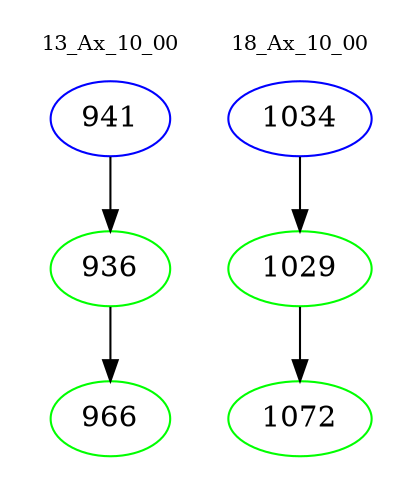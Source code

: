 digraph{
subgraph cluster_0 {
color = white
label = "13_Ax_10_00";
fontsize=10;
T0_941 [label="941", color="blue"]
T0_941 -> T0_936 [color="black"]
T0_936 [label="936", color="green"]
T0_936 -> T0_966 [color="black"]
T0_966 [label="966", color="green"]
}
subgraph cluster_1 {
color = white
label = "18_Ax_10_00";
fontsize=10;
T1_1034 [label="1034", color="blue"]
T1_1034 -> T1_1029 [color="black"]
T1_1029 [label="1029", color="green"]
T1_1029 -> T1_1072 [color="black"]
T1_1072 [label="1072", color="green"]
}
}

